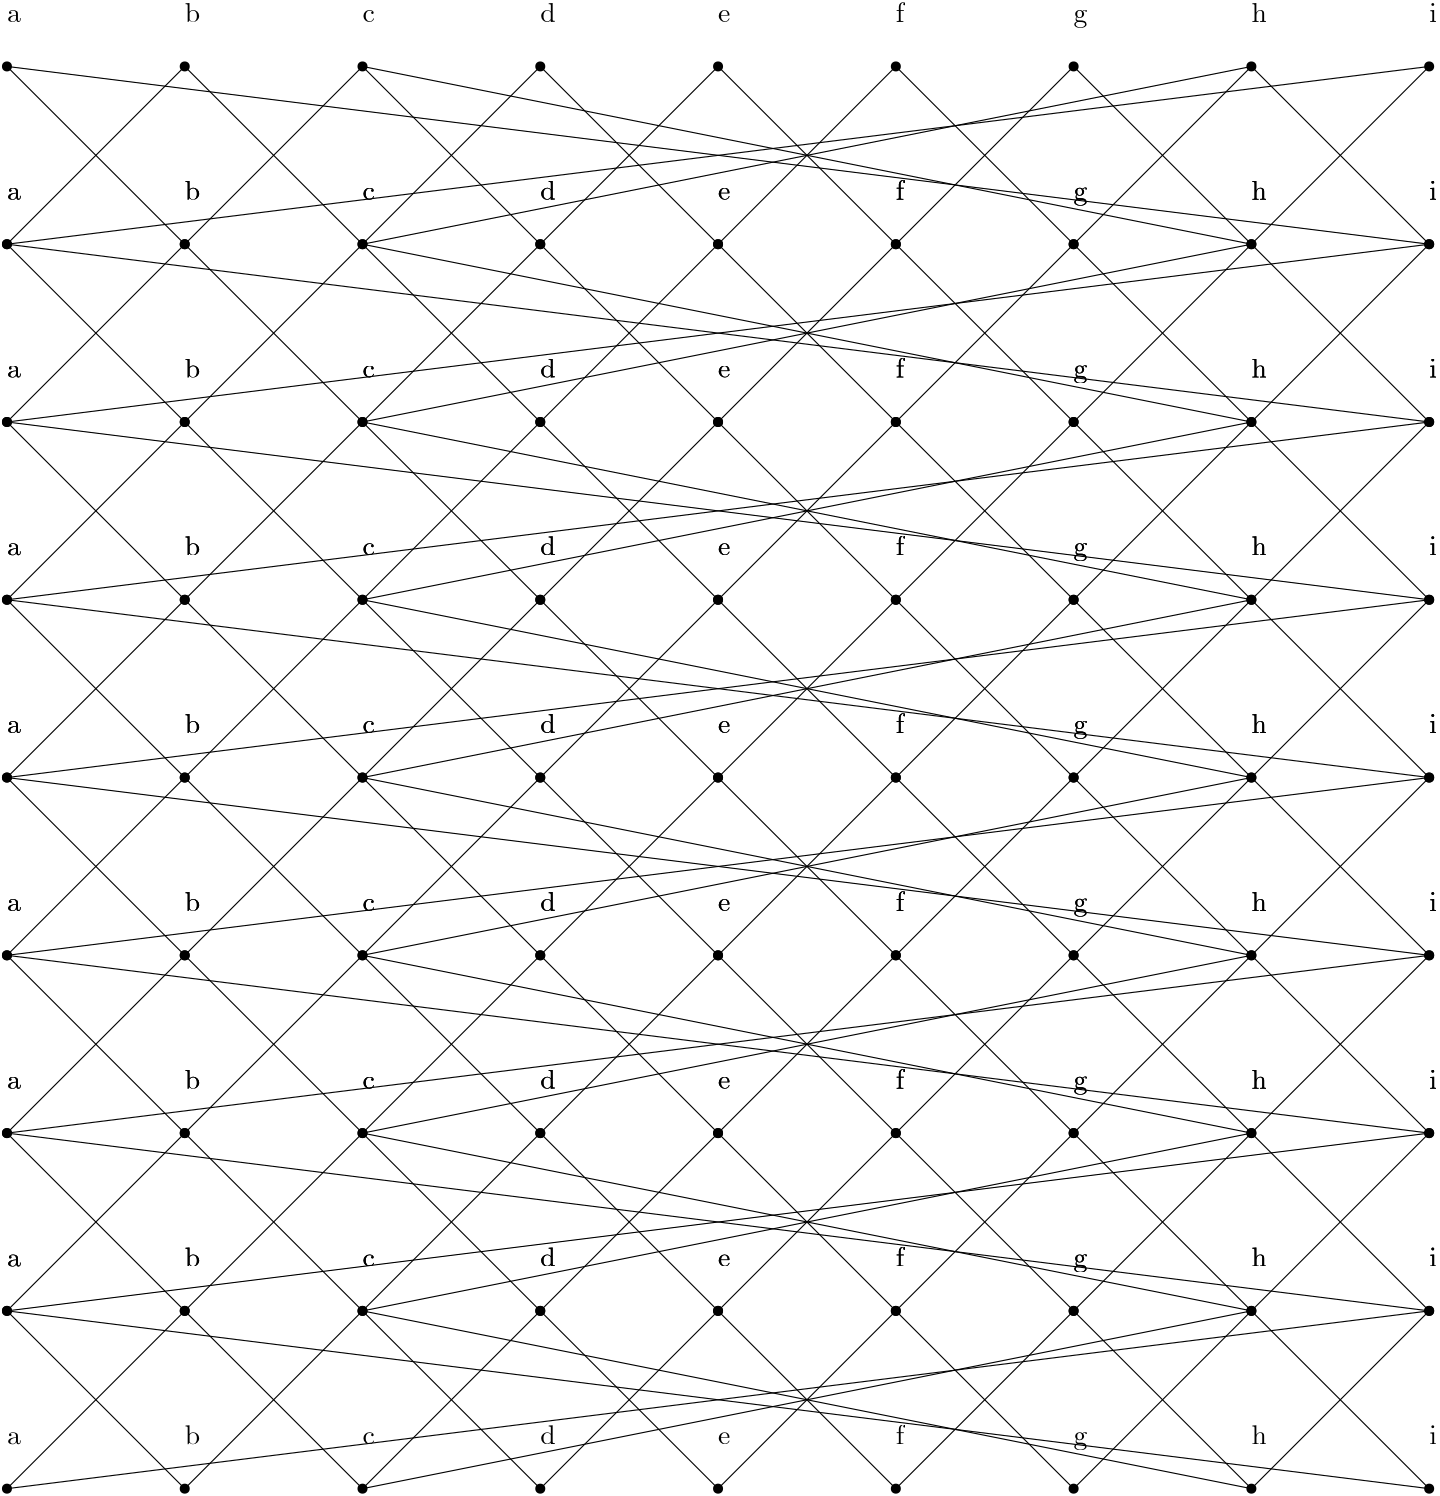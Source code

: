 <?xml version="1.0"?>
<!DOCTYPE ipe SYSTEM "ipe.dtd">
<ipe version="70206" creator="Ipe 7.2.7">
<info created="D:20190605140518" modified="D:20190610084956"/>
<ipestyle name="basic">
<symbol name="arrow/arc(spx)">
<path stroke="sym-stroke" fill="sym-stroke" pen="sym-pen">
0 0 m
-1 0.333 l
-1 -0.333 l
h
</path>
</symbol>
<symbol name="arrow/farc(spx)">
<path stroke="sym-stroke" fill="white" pen="sym-pen">
0 0 m
-1 0.333 l
-1 -0.333 l
h
</path>
</symbol>
<symbol name="arrow/ptarc(spx)">
<path stroke="sym-stroke" fill="sym-stroke" pen="sym-pen">
0 0 m
-1 0.333 l
-0.8 0 l
-1 -0.333 l
h
</path>
</symbol>
<symbol name="arrow/fptarc(spx)">
<path stroke="sym-stroke" fill="white" pen="sym-pen">
0 0 m
-1 0.333 l
-0.8 0 l
-1 -0.333 l
h
</path>
</symbol>
<symbol name="mark/circle(sx)" transformations="translations">
<path fill="sym-stroke">
0.6 0 0 0.6 0 0 e
0.4 0 0 0.4 0 0 e
</path>
</symbol>
<symbol name="mark/disk(sx)" transformations="translations">
<path fill="sym-stroke">
0.6 0 0 0.6 0 0 e
</path>
</symbol>
<symbol name="mark/fdisk(sfx)" transformations="translations">
<group>
<path fill="sym-fill">
0.5 0 0 0.5 0 0 e
</path>
<path fill="sym-stroke" fillrule="eofill">
0.6 0 0 0.6 0 0 e
0.4 0 0 0.4 0 0 e
</path>
</group>
</symbol>
<symbol name="mark/box(sx)" transformations="translations">
<path fill="sym-stroke" fillrule="eofill">
-0.6 -0.6 m
0.6 -0.6 l
0.6 0.6 l
-0.6 0.6 l
h
-0.4 -0.4 m
0.4 -0.4 l
0.4 0.4 l
-0.4 0.4 l
h
</path>
</symbol>
<symbol name="mark/square(sx)" transformations="translations">
<path fill="sym-stroke">
-0.6 -0.6 m
0.6 -0.6 l
0.6 0.6 l
-0.6 0.6 l
h
</path>
</symbol>
<symbol name="mark/fsquare(sfx)" transformations="translations">
<group>
<path fill="sym-fill">
-0.5 -0.5 m
0.5 -0.5 l
0.5 0.5 l
-0.5 0.5 l
h
</path>
<path fill="sym-stroke" fillrule="eofill">
-0.6 -0.6 m
0.6 -0.6 l
0.6 0.6 l
-0.6 0.6 l
h
-0.4 -0.4 m
0.4 -0.4 l
0.4 0.4 l
-0.4 0.4 l
h
</path>
</group>
</symbol>
<symbol name="mark/cross(sx)" transformations="translations">
<group>
<path fill="sym-stroke">
-0.43 -0.57 m
0.57 0.43 l
0.43 0.57 l
-0.57 -0.43 l
h
</path>
<path fill="sym-stroke">
-0.43 0.57 m
0.57 -0.43 l
0.43 -0.57 l
-0.57 0.43 l
h
</path>
</group>
</symbol>
<symbol name="arrow/fnormal(spx)">
<path stroke="sym-stroke" fill="white" pen="sym-pen">
0 0 m
-1 0.333 l
-1 -0.333 l
h
</path>
</symbol>
<symbol name="arrow/pointed(spx)">
<path stroke="sym-stroke" fill="sym-stroke" pen="sym-pen">
0 0 m
-1 0.333 l
-0.8 0 l
-1 -0.333 l
h
</path>
</symbol>
<symbol name="arrow/fpointed(spx)">
<path stroke="sym-stroke" fill="white" pen="sym-pen">
0 0 m
-1 0.333 l
-0.8 0 l
-1 -0.333 l
h
</path>
</symbol>
<symbol name="arrow/linear(spx)">
<path stroke="sym-stroke" pen="sym-pen">
-1 0.333 m
0 0 l
-1 -0.333 l
</path>
</symbol>
<symbol name="arrow/fdouble(spx)">
<path stroke="sym-stroke" fill="white" pen="sym-pen">
0 0 m
-1 0.333 l
-1 -0.333 l
h
-1 0 m
-2 0.333 l
-2 -0.333 l
h
</path>
</symbol>
<symbol name="arrow/double(spx)">
<path stroke="sym-stroke" fill="sym-stroke" pen="sym-pen">
0 0 m
-1 0.333 l
-1 -0.333 l
h
-1 0 m
-2 0.333 l
-2 -0.333 l
h
</path>
</symbol>
<pen name="heavier" value="0.8"/>
<pen name="fat" value="1.2"/>
<pen name="ultrafat" value="2"/>
<symbolsize name="large" value="5"/>
<symbolsize name="small" value="2"/>
<symbolsize name="tiny" value="1.1"/>
<arrowsize name="large" value="10"/>
<arrowsize name="small" value="5"/>
<arrowsize name="tiny" value="3"/>
<color name="red" value="1 0 0"/>
<color name="green" value="0 1 0"/>
<color name="blue" value="0 0 1"/>
<color name="yellow" value="1 1 0"/>
<color name="orange" value="1 0.647 0"/>
<color name="gold" value="1 0.843 0"/>
<color name="purple" value="0.627 0.125 0.941"/>
<color name="gray" value="0.745"/>
<color name="brown" value="0.647 0.165 0.165"/>
<color name="navy" value="0 0 0.502"/>
<color name="pink" value="1 0.753 0.796"/>
<color name="seagreen" value="0.18 0.545 0.341"/>
<color name="turquoise" value="0.251 0.878 0.816"/>
<color name="violet" value="0.933 0.51 0.933"/>
<color name="darkblue" value="0 0 0.545"/>
<color name="darkcyan" value="0 0.545 0.545"/>
<color name="darkgray" value="0.663"/>
<color name="darkgreen" value="0 0.392 0"/>
<color name="darkmagenta" value="0.545 0 0.545"/>
<color name="darkorange" value="1 0.549 0"/>
<color name="darkred" value="0.545 0 0"/>
<color name="lightblue" value="0.678 0.847 0.902"/>
<color name="lightcyan" value="0.878 1 1"/>
<color name="lightgray" value="0.827"/>
<color name="lightgreen" value="0.565 0.933 0.565"/>
<color name="lightyellow" value="1 1 0.878"/>
<dashstyle name="dashed" value="[4] 0"/>
<dashstyle name="dotted" value="[1 3] 0"/>
<dashstyle name="dash dotted" value="[4 2 1 2] 0"/>
<dashstyle name="dash dot dotted" value="[4 2 1 2 1 2] 0"/>
<textsize name="large" value="\large"/>
<textsize name="small" value="\small"/>
<textsize name="tiny" value="\tiny"/>
<textsize name="Large" value="\Large"/>
<textsize name="LARGE" value="\LARGE"/>
<textsize name="huge" value="\huge"/>
<textsize name="Huge" value="\Huge"/>
<textsize name="footnote" value="\footnotesize"/>
<textstyle name="center" begin="\begin{center}" end="\end{center}"/>
<textstyle name="itemize" begin="\begin{itemize}" end="\end{itemize}"/>
<textstyle name="item" begin="\begin{itemize}\item{}" end="\end{itemize}"/>
<gridsize name="4 pts" value="4"/>
<gridsize name="8 pts (~3 mm)" value="8"/>
<gridsize name="16 pts (~6 mm)" value="16"/>
<gridsize name="32 pts (~12 mm)" value="32"/>
<gridsize name="10 pts (~3.5 mm)" value="10"/>
<gridsize name="20 pts (~7 mm)" value="20"/>
<gridsize name="14 pts (~5 mm)" value="14"/>
<gridsize name="28 pts (~10 mm)" value="28"/>
<gridsize name="56 pts (~20 mm)" value="56"/>
<anglesize name="90 deg" value="90"/>
<anglesize name="60 deg" value="60"/>
<anglesize name="45 deg" value="45"/>
<anglesize name="30 deg" value="30"/>
<anglesize name="22.5 deg" value="22.5"/>
<opacity name="10%" value="0.1"/>
<opacity name="30%" value="0.3"/>
<opacity name="50%" value="0.5"/>
<opacity name="75%" value="0.75"/>
<tiling name="falling" angle="-60" step="4" width="1"/>
<tiling name="rising" angle="30" step="4" width="1"/>
</ipestyle>
<page>
<layer name="alpha"/>
<layer name="beta"/>
<layer name="gamma"/>
<view layers="alpha" active="gamma"/>
<use layer="alpha" matrix="1 0 0 1 -32 128" name="mark/disk(sx)" pos="128 640" size="normal" stroke="black"/>
<use matrix="1 0 0 1 -32 128" name="mark/disk(sx)" pos="192 640" size="normal" stroke="black"/>
<use matrix="1 0 0 1 -32 128" name="mark/disk(sx)" pos="256 640" size="normal" stroke="black"/>
<use matrix="1 0 0 1 -32 128" name="mark/disk(sx)" pos="64 640" size="normal" stroke="black"/>
<use matrix="1 0 0 1 -32 128" name="mark/disk(sx)" pos="320 640" size="normal" stroke="black"/>
<use matrix="1 0 0 1 -32 128" name="mark/disk(sx)" pos="384 640" size="normal" stroke="black"/>
<use matrix="1 0 0 1 -32 128" name="mark/disk(sx)" pos="448 640" size="normal" stroke="black"/>
<use matrix="1 0 0 1 -32 128" name="mark/disk(sx)" pos="512 640" size="normal" stroke="black"/>
<use matrix="1 0 0 1 -32 128" name="mark/disk(sx)" pos="576 640" size="normal" stroke="black"/>
<text matrix="1 0 0 1 -32 128" transformations="translations" pos="64 656" stroke="black" type="label" width="4.981" height="4.289" depth="0" valign="baseline">a</text>
<text matrix="1 0 0 1 -32 128" transformations="translations" pos="128 656" stroke="black" type="label" width="5.535" height="6.918" depth="0" valign="baseline">b</text>
<text matrix="1 0 0 1 -32 128" transformations="translations" pos="192 656" stroke="black" type="label" width="4.428" height="4.289" depth="0" valign="baseline">c</text>
<text matrix="1 0 0 1 -32 128" transformations="translations" pos="256 656" stroke="black" type="label" width="5.535" height="6.918" depth="0" valign="baseline">d</text>
<text matrix="1 0 0 1 -32 128" transformations="translations" pos="320 656" stroke="black" type="label" width="4.428" height="4.289" depth="0" valign="baseline">e</text>
<text matrix="1 0 0 1 -32 128" transformations="translations" pos="384 656" stroke="black" type="label" width="3.044" height="6.918" depth="0" valign="baseline">f</text>
<text matrix="1 0 0 1 -32 128" transformations="translations" pos="448 656" stroke="black" type="label" width="4.981" height="4.297" depth="1.93" valign="baseline">g</text>
<text matrix="1 0 0 1 -32 128" transformations="translations" pos="512 656" stroke="black" type="label" width="5.535" height="6.918" depth="0" valign="baseline">h</text>
<text matrix="1 0 0 1 -32 128" transformations="translations" pos="576 656" stroke="black" type="label" width="2.767" height="6.654" depth="0" valign="baseline">i</text>
<use matrix="1 0 0 1 -32 64" name="mark/disk(sx)" pos="128 640" size="normal" stroke="black"/>
<use matrix="1 0 0 1 -32 64" name="mark/disk(sx)" pos="192 640" size="normal" stroke="black"/>
<use matrix="1 0 0 1 -32 64" name="mark/disk(sx)" pos="256 640" size="normal" stroke="black"/>
<use matrix="1 0 0 1 -32 64" name="mark/disk(sx)" pos="64 640" size="normal" stroke="black"/>
<use matrix="1 0 0 1 -32 64" name="mark/disk(sx)" pos="320 640" size="normal" stroke="black"/>
<use matrix="1 0 0 1 -32 64" name="mark/disk(sx)" pos="384 640" size="normal" stroke="black"/>
<use matrix="1 0 0 1 -32 64" name="mark/disk(sx)" pos="448 640" size="normal" stroke="black"/>
<use matrix="1 0 0 1 -32 64" name="mark/disk(sx)" pos="512 640" size="normal" stroke="black"/>
<use matrix="1 0 0 1 -32 64" name="mark/disk(sx)" pos="576 640" size="normal" stroke="black"/>
<text matrix="1 0 0 1 -32 64" transformations="translations" pos="64 656" stroke="black" type="label" width="4.981" height="4.289" depth="0" valign="baseline">a</text>
<text matrix="1 0 0 1 -32 64" transformations="translations" pos="128 656" stroke="black" type="label" width="5.535" height="6.918" depth="0" valign="baseline">b</text>
<text matrix="1 0 0 1 -32 64" transformations="translations" pos="192 656" stroke="black" type="label" width="4.428" height="4.289" depth="0" valign="baseline">c</text>
<text matrix="1 0 0 1 -32 64" transformations="translations" pos="256 656" stroke="black" type="label" width="5.535" height="6.918" depth="0" valign="baseline">d</text>
<text matrix="1 0 0 1 -32 64" transformations="translations" pos="320 656" stroke="black" type="label" width="4.428" height="4.289" depth="0" valign="baseline">e</text>
<text matrix="1 0 0 1 -32 64" transformations="translations" pos="384 656" stroke="black" type="label" width="3.044" height="6.918" depth="0" valign="baseline">f</text>
<text matrix="1 0 0 1 -32 64" transformations="translations" pos="448 656" stroke="black" type="label" width="4.981" height="4.297" depth="1.93" valign="baseline">g</text>
<text matrix="1 0 0 1 -32 64" transformations="translations" pos="512 656" stroke="black" type="label" width="5.535" height="6.918" depth="0" valign="baseline">h</text>
<text matrix="1 0 0 1 -32 64" transformations="translations" pos="576 656" stroke="black" type="label" width="2.767" height="6.654" depth="0" valign="baseline">i</text>
<path matrix="1 0 0 1 -32 128" stroke="black">
64 640 m
128 576 l
</path>
<path matrix="1 0 0 1 -32 128" stroke="black">
64 640 m
576 576 l
</path>
<path matrix="1 0 0 1 -32 128" stroke="black">
128 640 m
64 576 l
</path>
<path matrix="1 0 0 1 -32 128" stroke="black">
128 640 m
192 576 l
</path>
<path matrix="1 0 0 1 -32 128" stroke="black">
192 640 m
128 576 l
</path>
<path matrix="1 0 0 1 -32 128" stroke="black">
192 640 m
256 576 l
</path>
<path matrix="1 0 0 1 -32 128" stroke="black">
192 640 m
512 576 l
</path>
<path matrix="1 0 0 1 -32 128" stroke="black">
256 640 m
192 576 l
</path>
<path matrix="1 0 0 1 -32 128" stroke="black">
256 640 m
320 576 l
</path>
<path matrix="1 0 0 1 -32 128" stroke="black">
320 640 m
256 576 l
</path>
<path matrix="1 0 0 1 -32 128" stroke="black">
320 640 m
384 576 l
</path>
<path matrix="1 0 0 1 -32 128" stroke="black">
384 640 m
320 576 l
</path>
<path matrix="1 0 0 1 -32 128" stroke="black">
384 640 m
448 576 l
</path>
<path matrix="1 0 0 1 -32 128" stroke="black">
448 640 m
384 576 l
</path>
<path matrix="1 0 0 1 -32 128" stroke="black">
448 640 m
512 576 l
</path>
<path matrix="1 0 0 1 -32 128" stroke="black">
512 640 m
192 576 l
</path>
<path matrix="1 0 0 1 -32 128" stroke="black">
512 640 m
576 576 l
</path>
<path matrix="1 0 0 1 -32 128" stroke="black">
512 640 m
448 576 l
</path>
<path matrix="1 0 0 1 -32 128" stroke="black">
576 640 m
64 576 l
</path>
<path matrix="1 0 0 1 -32 128" stroke="black">
576 640 m
512 576 l
</path>
<use matrix="1 0 0 1 -32 64" name="mark/disk(sx)" pos="128 640" size="normal" stroke="black"/>
<use matrix="1 0 0 1 -32 64" name="mark/disk(sx)" pos="192 640" size="normal" stroke="black"/>
<use matrix="1 0 0 1 -32 64" name="mark/disk(sx)" pos="256 640" size="normal" stroke="black"/>
<use matrix="1 0 0 1 -32 64" name="mark/disk(sx)" pos="64 640" size="normal" stroke="black"/>
<use matrix="1 0 0 1 -32 64" name="mark/disk(sx)" pos="320 640" size="normal" stroke="black"/>
<use matrix="1 0 0 1 -32 64" name="mark/disk(sx)" pos="384 640" size="normal" stroke="black"/>
<use matrix="1 0 0 1 -32 64" name="mark/disk(sx)" pos="448 640" size="normal" stroke="black"/>
<use matrix="1 0 0 1 -32 64" name="mark/disk(sx)" pos="512 640" size="normal" stroke="black"/>
<use matrix="1 0 0 1 -32 64" name="mark/disk(sx)" pos="576 640" size="normal" stroke="black"/>
<text matrix="1 0 0 1 -32 64" transformations="translations" pos="64 656" stroke="black" type="label" width="4.981" height="4.289" depth="0" valign="baseline">a</text>
<text matrix="1 0 0 1 -32 64" transformations="translations" pos="128 656" stroke="black" type="label" width="5.535" height="6.918" depth="0" valign="baseline">b</text>
<text matrix="1 0 0 1 -32 64" transformations="translations" pos="192 656" stroke="black" type="label" width="4.428" height="4.289" depth="0" valign="baseline">c</text>
<text matrix="1 0 0 1 -32 64" transformations="translations" pos="256 656" stroke="black" type="label" width="5.535" height="6.918" depth="0" valign="baseline">d</text>
<text matrix="1 0 0 1 -32 64" transformations="translations" pos="320 656" stroke="black" type="label" width="4.428" height="4.289" depth="0" valign="baseline">e</text>
<text matrix="1 0 0 1 -32 64" transformations="translations" pos="384 656" stroke="black" type="label" width="3.044" height="6.918" depth="0" valign="baseline">f</text>
<text matrix="1 0 0 1 -32 64" transformations="translations" pos="448 656" stroke="black" type="label" width="4.981" height="4.297" depth="1.93" valign="baseline">g</text>
<text matrix="1 0 0 1 -32 64" transformations="translations" pos="512 656" stroke="black" type="label" width="5.535" height="6.918" depth="0" valign="baseline">h</text>
<text matrix="1 0 0 1 -32 64" transformations="translations" pos="576 656" stroke="black" type="label" width="2.767" height="6.654" depth="0" valign="baseline">i</text>
<use matrix="1 0 0 1 -32 0" name="mark/disk(sx)" pos="128 640" size="normal" stroke="black"/>
<use matrix="1 0 0 1 -32 0" name="mark/disk(sx)" pos="192 640" size="normal" stroke="black"/>
<use matrix="1 0 0 1 -32 0" name="mark/disk(sx)" pos="256 640" size="normal" stroke="black"/>
<use matrix="1 0 0 1 -32 0" name="mark/disk(sx)" pos="64 640" size="normal" stroke="black"/>
<use matrix="1 0 0 1 -32 0" name="mark/disk(sx)" pos="320 640" size="normal" stroke="black"/>
<use matrix="1 0 0 1 -32 0" name="mark/disk(sx)" pos="384 640" size="normal" stroke="black"/>
<use matrix="1 0 0 1 -32 0" name="mark/disk(sx)" pos="448 640" size="normal" stroke="black"/>
<use matrix="1 0 0 1 -32 0" name="mark/disk(sx)" pos="512 640" size="normal" stroke="black"/>
<use matrix="1 0 0 1 -32 0" name="mark/disk(sx)" pos="576 640" size="normal" stroke="black"/>
<text matrix="1 0 0 1 -32 0" transformations="translations" pos="64 656" stroke="black" type="label" width="4.981" height="4.289" depth="0" valign="baseline">a</text>
<text matrix="1 0 0 1 -32 0" transformations="translations" pos="128 656" stroke="black" type="label" width="5.535" height="6.918" depth="0" valign="baseline">b</text>
<text matrix="1 0 0 1 -32 0" transformations="translations" pos="192 656" stroke="black" type="label" width="4.428" height="4.289" depth="0" valign="baseline">c</text>
<text matrix="1 0 0 1 -32 0" transformations="translations" pos="256 656" stroke="black" type="label" width="5.535" height="6.918" depth="0" valign="baseline">d</text>
<text matrix="1 0 0 1 -32 0" transformations="translations" pos="320 656" stroke="black" type="label" width="4.428" height="4.289" depth="0" valign="baseline">e</text>
<text matrix="1 0 0 1 -32 0" transformations="translations" pos="384 656" stroke="black" type="label" width="3.044" height="6.918" depth="0" valign="baseline">f</text>
<text matrix="1 0 0 1 -32 0" transformations="translations" pos="448 656" stroke="black" type="label" width="4.981" height="4.297" depth="1.93" valign="baseline">g</text>
<text matrix="1 0 0 1 -32 0" transformations="translations" pos="512 656" stroke="black" type="label" width="5.535" height="6.918" depth="0" valign="baseline">h</text>
<text matrix="1 0 0 1 -32 0" transformations="translations" pos="576 656" stroke="black" type="label" width="2.767" height="6.654" depth="0" valign="baseline">i</text>
<path matrix="1 0 0 1 -32 64" stroke="black">
64 640 m
128 576 l
</path>
<path matrix="1 0 0 1 -32 64" stroke="black">
64 640 m
576 576 l
</path>
<path matrix="1 0 0 1 -32 64" stroke="black">
128 640 m
64 576 l
</path>
<path matrix="1 0 0 1 -32 64" stroke="black">
128 640 m
192 576 l
</path>
<path matrix="1 0 0 1 -32 64" stroke="black">
192 640 m
128 576 l
</path>
<path matrix="1 0 0 1 -32 64" stroke="black">
192 640 m
256 576 l
</path>
<path matrix="1 0 0 1 -32 64" stroke="black">
192 640 m
512 576 l
</path>
<path matrix="1 0 0 1 -32 64" stroke="black">
256 640 m
192 576 l
</path>
<path matrix="1 0 0 1 -32 64" stroke="black">
256 640 m
320 576 l
</path>
<path matrix="1 0 0 1 -32 64" stroke="black">
320 640 m
256 576 l
</path>
<path matrix="1 0 0 1 -32 64" stroke="black">
320 640 m
384 576 l
</path>
<path matrix="1 0 0 1 -32 64" stroke="black">
384 640 m
320 576 l
</path>
<path matrix="1 0 0 1 -32 64" stroke="black">
384 640 m
448 576 l
</path>
<path matrix="1 0 0 1 -32 64" stroke="black">
448 640 m
384 576 l
</path>
<path matrix="1 0 0 1 -32 64" stroke="black">
448 640 m
512 576 l
</path>
<path matrix="1 0 0 1 -32 64" stroke="black">
512 640 m
192 576 l
</path>
<path matrix="1 0 0 1 -32 64" stroke="black">
512 640 m
576 576 l
</path>
<path matrix="1 0 0 1 -32 64" stroke="black">
512 640 m
448 576 l
</path>
<path matrix="1 0 0 1 -32 64" stroke="black">
576 640 m
64 576 l
</path>
<path matrix="1 0 0 1 -32 64" stroke="black">
576 640 m
512 576 l
</path>
<use matrix="1 0 0 1 -32 0" name="mark/disk(sx)" pos="128 640" size="normal" stroke="black"/>
<use matrix="1 0 0 1 -32 0" name="mark/disk(sx)" pos="192 640" size="normal" stroke="black"/>
<use matrix="1 0 0 1 -32 0" name="mark/disk(sx)" pos="256 640" size="normal" stroke="black"/>
<use matrix="1 0 0 1 -32 0" name="mark/disk(sx)" pos="64 640" size="normal" stroke="black"/>
<use matrix="1 0 0 1 -32 0" name="mark/disk(sx)" pos="320 640" size="normal" stroke="black"/>
<use matrix="1 0 0 1 -32 0" name="mark/disk(sx)" pos="384 640" size="normal" stroke="black"/>
<use matrix="1 0 0 1 -32 0" name="mark/disk(sx)" pos="448 640" size="normal" stroke="black"/>
<use matrix="1 0 0 1 -32 0" name="mark/disk(sx)" pos="512 640" size="normal" stroke="black"/>
<use matrix="1 0 0 1 -32 0" name="mark/disk(sx)" pos="576 640" size="normal" stroke="black"/>
<text matrix="1 0 0 1 -32 0" transformations="translations" pos="64 656" stroke="black" type="label" width="4.981" height="4.289" depth="0" valign="baseline">a</text>
<text matrix="1 0 0 1 -32 0" transformations="translations" pos="128 656" stroke="black" type="label" width="5.535" height="6.918" depth="0" valign="baseline">b</text>
<text matrix="1 0 0 1 -32 0" transformations="translations" pos="192 656" stroke="black" type="label" width="4.428" height="4.289" depth="0" valign="baseline">c</text>
<text matrix="1 0 0 1 -32 0" transformations="translations" pos="256 656" stroke="black" type="label" width="5.535" height="6.918" depth="0" valign="baseline">d</text>
<text matrix="1 0 0 1 -32 0" transformations="translations" pos="320 656" stroke="black" type="label" width="4.428" height="4.289" depth="0" valign="baseline">e</text>
<text matrix="1 0 0 1 -32 0" transformations="translations" pos="384 656" stroke="black" type="label" width="3.044" height="6.918" depth="0" valign="baseline">f</text>
<text matrix="1 0 0 1 -32 0" transformations="translations" pos="448 656" stroke="black" type="label" width="4.981" height="4.297" depth="1.93" valign="baseline">g</text>
<text matrix="1 0 0 1 -32 0" transformations="translations" pos="512 656" stroke="black" type="label" width="5.535" height="6.918" depth="0" valign="baseline">h</text>
<text matrix="1 0 0 1 -32 0" transformations="translations" pos="576 656" stroke="black" type="label" width="2.767" height="6.654" depth="0" valign="baseline">i</text>
<use matrix="1 0 0 1 -32 -64" name="mark/disk(sx)" pos="128 640" size="normal" stroke="black"/>
<use matrix="1 0 0 1 -32 -64" name="mark/disk(sx)" pos="192 640" size="normal" stroke="black"/>
<use matrix="1 0 0 1 -32 -64" name="mark/disk(sx)" pos="256 640" size="normal" stroke="black"/>
<use matrix="1 0 0 1 -32 -64" name="mark/disk(sx)" pos="64 640" size="normal" stroke="black"/>
<use matrix="1 0 0 1 -32 -64" name="mark/disk(sx)" pos="320 640" size="normal" stroke="black"/>
<use matrix="1 0 0 1 -32 -64" name="mark/disk(sx)" pos="384 640" size="normal" stroke="black"/>
<use matrix="1 0 0 1 -32 -64" name="mark/disk(sx)" pos="448 640" size="normal" stroke="black"/>
<use matrix="1 0 0 1 -32 -64" name="mark/disk(sx)" pos="512 640" size="normal" stroke="black"/>
<use matrix="1 0 0 1 -32 -64" name="mark/disk(sx)" pos="576 640" size="normal" stroke="black"/>
<text matrix="1 0 0 1 -32 -64" transformations="translations" pos="64 656" stroke="black" type="label" width="4.981" height="4.289" depth="0" valign="baseline">a</text>
<text matrix="1 0 0 1 -32 -64" transformations="translations" pos="128 656" stroke="black" type="label" width="5.535" height="6.918" depth="0" valign="baseline">b</text>
<text matrix="1 0 0 1 -32 -64" transformations="translations" pos="192 656" stroke="black" type="label" width="4.428" height="4.289" depth="0" valign="baseline">c</text>
<text matrix="1 0 0 1 -32 -64" transformations="translations" pos="256 656" stroke="black" type="label" width="5.535" height="6.918" depth="0" valign="baseline">d</text>
<text matrix="1 0 0 1 -32 -64" transformations="translations" pos="320 656" stroke="black" type="label" width="4.428" height="4.289" depth="0" valign="baseline">e</text>
<text matrix="1 0 0 1 -32 -64" transformations="translations" pos="384 656" stroke="black" type="label" width="3.044" height="6.918" depth="0" valign="baseline">f</text>
<text matrix="1 0 0 1 -32 -64" transformations="translations" pos="448 656" stroke="black" type="label" width="4.981" height="4.297" depth="1.93" valign="baseline">g</text>
<text matrix="1 0 0 1 -32 -64" transformations="translations" pos="512 656" stroke="black" type="label" width="5.535" height="6.918" depth="0" valign="baseline">h</text>
<text matrix="1 0 0 1 -32 -64" transformations="translations" pos="576 656" stroke="black" type="label" width="2.767" height="6.654" depth="0" valign="baseline">i</text>
<path matrix="1 0 0 1 -32 0" stroke="black">
64 640 m
128 576 l
</path>
<path matrix="1 0 0 1 -32 0" stroke="black">
64 640 m
576 576 l
</path>
<path matrix="1 0 0 1 -32 0" stroke="black">
128 640 m
64 576 l
</path>
<path matrix="1 0 0 1 -32 0" stroke="black">
128 640 m
192 576 l
</path>
<path matrix="1 0 0 1 -32 0" stroke="black">
192 640 m
128 576 l
</path>
<path matrix="1 0 0 1 -32 0" stroke="black">
192 640 m
256 576 l
</path>
<path matrix="1 0 0 1 -32 0" stroke="black">
192 640 m
512 576 l
</path>
<path matrix="1 0 0 1 -32 0" stroke="black">
256 640 m
192 576 l
</path>
<path matrix="1 0 0 1 -32 0" stroke="black">
256 640 m
320 576 l
</path>
<path matrix="1 0 0 1 -32 0" stroke="black">
320 640 m
256 576 l
</path>
<path matrix="1 0 0 1 -32 0" stroke="black">
320 640 m
384 576 l
</path>
<path matrix="1 0 0 1 -32 0" stroke="black">
384 640 m
320 576 l
</path>
<path matrix="1 0 0 1 -32 0" stroke="black">
384 640 m
448 576 l
</path>
<path matrix="1 0 0 1 -32 0" stroke="black">
448 640 m
384 576 l
</path>
<path matrix="1 0 0 1 -32 0" stroke="black">
448 640 m
512 576 l
</path>
<path matrix="1 0 0 1 -32 0" stroke="black">
512 640 m
192 576 l
</path>
<path matrix="1 0 0 1 -32 0" stroke="black">
512 640 m
576 576 l
</path>
<path matrix="1 0 0 1 -32 0" stroke="black">
512 640 m
448 576 l
</path>
<path matrix="1 0 0 1 -32 0" stroke="black">
576 640 m
64 576 l
</path>
<path matrix="1 0 0 1 -32 0" stroke="black">
576 640 m
512 576 l
</path>
<use matrix="1 0 0 1 -32 -64" name="mark/disk(sx)" pos="128 640" size="normal" stroke="black"/>
<use matrix="1 0 0 1 -32 -64" name="mark/disk(sx)" pos="192 640" size="normal" stroke="black"/>
<use matrix="1 0 0 1 -32 -64" name="mark/disk(sx)" pos="256 640" size="normal" stroke="black"/>
<use matrix="1 0 0 1 -32 -64" name="mark/disk(sx)" pos="64 640" size="normal" stroke="black"/>
<use matrix="1 0 0 1 -32 -64" name="mark/disk(sx)" pos="320 640" size="normal" stroke="black"/>
<use matrix="1 0 0 1 -32 -64" name="mark/disk(sx)" pos="384 640" size="normal" stroke="black"/>
<use matrix="1 0 0 1 -32 -64" name="mark/disk(sx)" pos="448 640" size="normal" stroke="black"/>
<use matrix="1 0 0 1 -32 -64" name="mark/disk(sx)" pos="512 640" size="normal" stroke="black"/>
<use matrix="1 0 0 1 -32 -64" name="mark/disk(sx)" pos="576 640" size="normal" stroke="black"/>
<text matrix="1 0 0 1 -32 -64" transformations="translations" pos="64 656" stroke="black" type="label" width="4.981" height="4.289" depth="0" valign="baseline">a</text>
<text matrix="1 0 0 1 -32 -64" transformations="translations" pos="128 656" stroke="black" type="label" width="5.535" height="6.918" depth="0" valign="baseline">b</text>
<text matrix="1 0 0 1 -32 -64" transformations="translations" pos="192 656" stroke="black" type="label" width="4.428" height="4.289" depth="0" valign="baseline">c</text>
<text matrix="1 0 0 1 -32 -64" transformations="translations" pos="256 656" stroke="black" type="label" width="5.535" height="6.918" depth="0" valign="baseline">d</text>
<text matrix="1 0 0 1 -32 -64" transformations="translations" pos="320 656" stroke="black" type="label" width="4.428" height="4.289" depth="0" valign="baseline">e</text>
<text matrix="1 0 0 1 -32 -64" transformations="translations" pos="384 656" stroke="black" type="label" width="3.044" height="6.918" depth="0" valign="baseline">f</text>
<text matrix="1 0 0 1 -32 -64" transformations="translations" pos="448 656" stroke="black" type="label" width="4.981" height="4.297" depth="1.93" valign="baseline">g</text>
<text matrix="1 0 0 1 -32 -64" transformations="translations" pos="512 656" stroke="black" type="label" width="5.535" height="6.918" depth="0" valign="baseline">h</text>
<text matrix="1 0 0 1 -32 -64" transformations="translations" pos="576 656" stroke="black" type="label" width="2.767" height="6.654" depth="0" valign="baseline">i</text>
<use matrix="1 0 0 1 -32 -128" name="mark/disk(sx)" pos="128 640" size="normal" stroke="black"/>
<use matrix="1 0 0 1 -32 -128" name="mark/disk(sx)" pos="192 640" size="normal" stroke="black"/>
<use matrix="1 0 0 1 -32 -128" name="mark/disk(sx)" pos="256 640" size="normal" stroke="black"/>
<use matrix="1 0 0 1 -32 -128" name="mark/disk(sx)" pos="64 640" size="normal" stroke="black"/>
<use matrix="1 0 0 1 -32 -128" name="mark/disk(sx)" pos="320 640" size="normal" stroke="black"/>
<use matrix="1 0 0 1 -32 -128" name="mark/disk(sx)" pos="384 640" size="normal" stroke="black"/>
<use matrix="1 0 0 1 -32 -128" name="mark/disk(sx)" pos="448 640" size="normal" stroke="black"/>
<use matrix="1 0 0 1 -32 -128" name="mark/disk(sx)" pos="512 640" size="normal" stroke="black"/>
<use matrix="1 0 0 1 -32 -128" name="mark/disk(sx)" pos="576 640" size="normal" stroke="black"/>
<text matrix="1 0 0 1 -32 -128" transformations="translations" pos="64 656" stroke="black" type="label" width="4.981" height="4.289" depth="0" valign="baseline">a</text>
<text matrix="1 0 0 1 -32 -128" transformations="translations" pos="128 656" stroke="black" type="label" width="5.535" height="6.918" depth="0" valign="baseline">b</text>
<text matrix="1 0 0 1 -32 -128" transformations="translations" pos="192 656" stroke="black" type="label" width="4.428" height="4.289" depth="0" valign="baseline">c</text>
<text matrix="1 0 0 1 -32 -128" transformations="translations" pos="256 656" stroke="black" type="label" width="5.535" height="6.918" depth="0" valign="baseline">d</text>
<text matrix="1 0 0 1 -32 -128" transformations="translations" pos="320 656" stroke="black" type="label" width="4.428" height="4.289" depth="0" valign="baseline">e</text>
<text matrix="1 0 0 1 -32 -128" transformations="translations" pos="384 656" stroke="black" type="label" width="3.044" height="6.918" depth="0" valign="baseline">f</text>
<text matrix="1 0 0 1 -32 -128" transformations="translations" pos="448 656" stroke="black" type="label" width="4.981" height="4.297" depth="1.93" valign="baseline">g</text>
<text matrix="1 0 0 1 -32 -128" transformations="translations" pos="512 656" stroke="black" type="label" width="5.535" height="6.918" depth="0" valign="baseline">h</text>
<text matrix="1 0 0 1 -32 -128" transformations="translations" pos="576 656" stroke="black" type="label" width="2.767" height="6.654" depth="0" valign="baseline">i</text>
<path matrix="1 0 0 1 -32 -64" stroke="black">
64 640 m
128 576 l
</path>
<path matrix="1 0 0 1 -32 -64" stroke="black">
64 640 m
576 576 l
</path>
<path matrix="1 0 0 1 -32 -64" stroke="black">
128 640 m
64 576 l
</path>
<path matrix="1 0 0 1 -32 -64" stroke="black">
128 640 m
192 576 l
</path>
<path matrix="1 0 0 1 -32 -64" stroke="black">
192 640 m
128 576 l
</path>
<path matrix="1 0 0 1 -32 -64" stroke="black">
192 640 m
256 576 l
</path>
<path matrix="1 0 0 1 -32 -64" stroke="black">
192 640 m
512 576 l
</path>
<path matrix="1 0 0 1 -32 -64" stroke="black">
256 640 m
192 576 l
</path>
<path matrix="1 0 0 1 -32 -64" stroke="black">
256 640 m
320 576 l
</path>
<path matrix="1 0 0 1 -32 -64" stroke="black">
320 640 m
256 576 l
</path>
<path matrix="1 0 0 1 -32 -64" stroke="black">
320 640 m
384 576 l
</path>
<path matrix="1 0 0 1 -32 -64" stroke="black">
384 640 m
320 576 l
</path>
<path matrix="1 0 0 1 -32 -64" stroke="black">
384 640 m
448 576 l
</path>
<path matrix="1 0 0 1 -32 -64" stroke="black">
448 640 m
384 576 l
</path>
<path matrix="1 0 0 1 -32 -64" stroke="black">
448 640 m
512 576 l
</path>
<path matrix="1 0 0 1 -32 -64" stroke="black">
512 640 m
192 576 l
</path>
<path matrix="1 0 0 1 -32 -64" stroke="black">
512 640 m
576 576 l
</path>
<path matrix="1 0 0 1 -32 -64" stroke="black">
512 640 m
448 576 l
</path>
<path matrix="1 0 0 1 -32 -64" stroke="black">
576 640 m
64 576 l
</path>
<path matrix="1 0 0 1 -32 -64" stroke="black">
576 640 m
512 576 l
</path>
<use matrix="1 0 0 1 -32 -128" name="mark/disk(sx)" pos="128 640" size="normal" stroke="black"/>
<use matrix="1 0 0 1 -32 -128" name="mark/disk(sx)" pos="192 640" size="normal" stroke="black"/>
<use matrix="1 0 0 1 -32 -128" name="mark/disk(sx)" pos="256 640" size="normal" stroke="black"/>
<use matrix="1 0 0 1 -32 -128" name="mark/disk(sx)" pos="64 640" size="normal" stroke="black"/>
<use matrix="1 0 0 1 -32 -128" name="mark/disk(sx)" pos="320 640" size="normal" stroke="black"/>
<use matrix="1 0 0 1 -32 -128" name="mark/disk(sx)" pos="384 640" size="normal" stroke="black"/>
<use matrix="1 0 0 1 -32 -128" name="mark/disk(sx)" pos="448 640" size="normal" stroke="black"/>
<use matrix="1 0 0 1 -32 -128" name="mark/disk(sx)" pos="512 640" size="normal" stroke="black"/>
<use matrix="1 0 0 1 -32 -128" name="mark/disk(sx)" pos="576 640" size="normal" stroke="black"/>
<text matrix="1 0 0 1 -32 -128" transformations="translations" pos="64 656" stroke="black" type="label" width="4.981" height="4.289" depth="0" valign="baseline">a</text>
<text matrix="1 0 0 1 -32 -128" transformations="translations" pos="128 656" stroke="black" type="label" width="5.535" height="6.918" depth="0" valign="baseline">b</text>
<text matrix="1 0 0 1 -32 -128" transformations="translations" pos="192 656" stroke="black" type="label" width="4.428" height="4.289" depth="0" valign="baseline">c</text>
<text matrix="1 0 0 1 -32 -128" transformations="translations" pos="256 656" stroke="black" type="label" width="5.535" height="6.918" depth="0" valign="baseline">d</text>
<text matrix="1 0 0 1 -32 -128" transformations="translations" pos="320 656" stroke="black" type="label" width="4.428" height="4.289" depth="0" valign="baseline">e</text>
<text matrix="1 0 0 1 -32 -128" transformations="translations" pos="384 656" stroke="black" type="label" width="3.044" height="6.918" depth="0" valign="baseline">f</text>
<text matrix="1 0 0 1 -32 -128" transformations="translations" pos="448 656" stroke="black" type="label" width="4.981" height="4.297" depth="1.93" valign="baseline">g</text>
<text matrix="1 0 0 1 -32 -128" transformations="translations" pos="512 656" stroke="black" type="label" width="5.535" height="6.918" depth="0" valign="baseline">h</text>
<text matrix="1 0 0 1 -32 -128" transformations="translations" pos="576 656" stroke="black" type="label" width="2.767" height="6.654" depth="0" valign="baseline">i</text>
<use matrix="1 0 0 1 -32 -192" name="mark/disk(sx)" pos="128 640" size="normal" stroke="black"/>
<use matrix="1 0 0 1 -32 -192" name="mark/disk(sx)" pos="192 640" size="normal" stroke="black"/>
<use matrix="1 0 0 1 -32 -192" name="mark/disk(sx)" pos="256 640" size="normal" stroke="black"/>
<use matrix="1 0 0 1 -32 -192" name="mark/disk(sx)" pos="64 640" size="normal" stroke="black"/>
<use matrix="1 0 0 1 -32 -192" name="mark/disk(sx)" pos="320 640" size="normal" stroke="black"/>
<use matrix="1 0 0 1 -32 -192" name="mark/disk(sx)" pos="384 640" size="normal" stroke="black"/>
<use matrix="1 0 0 1 -32 -192" name="mark/disk(sx)" pos="448 640" size="normal" stroke="black"/>
<use matrix="1 0 0 1 -32 -192" name="mark/disk(sx)" pos="512 640" size="normal" stroke="black"/>
<use matrix="1 0 0 1 -32 -192" name="mark/disk(sx)" pos="576 640" size="normal" stroke="black"/>
<text matrix="1 0 0 1 -32 -192" transformations="translations" pos="64 656" stroke="black" type="label" width="4.981" height="4.289" depth="0" valign="baseline">a</text>
<text matrix="1 0 0 1 -32 -192" transformations="translations" pos="128 656" stroke="black" type="label" width="5.535" height="6.918" depth="0" valign="baseline">b</text>
<text matrix="1 0 0 1 -32 -192" transformations="translations" pos="192 656" stroke="black" type="label" width="4.428" height="4.289" depth="0" valign="baseline">c</text>
<text matrix="1 0 0 1 -32 -192" transformations="translations" pos="256 656" stroke="black" type="label" width="5.535" height="6.918" depth="0" valign="baseline">d</text>
<text matrix="1 0 0 1 -32 -192" transformations="translations" pos="320 656" stroke="black" type="label" width="4.428" height="4.289" depth="0" valign="baseline">e</text>
<text matrix="1 0 0 1 -32 -192" transformations="translations" pos="384 656" stroke="black" type="label" width="3.044" height="6.918" depth="0" valign="baseline">f</text>
<text matrix="1 0 0 1 -32 -192" transformations="translations" pos="448 656" stroke="black" type="label" width="4.981" height="4.297" depth="1.93" valign="baseline">g</text>
<text matrix="1 0 0 1 -32 -192" transformations="translations" pos="512 656" stroke="black" type="label" width="5.535" height="6.918" depth="0" valign="baseline">h</text>
<text matrix="1 0 0 1 -32 -192" transformations="translations" pos="576 656" stroke="black" type="label" width="2.767" height="6.654" depth="0" valign="baseline">i</text>
<path matrix="1 0 0 1 -32 -128" stroke="black">
64 640 m
128 576 l
</path>
<path matrix="1 0 0 1 -32 -128" stroke="black">
64 640 m
576 576 l
</path>
<path matrix="1 0 0 1 -32 -128" stroke="black">
128 640 m
64 576 l
</path>
<path matrix="1 0 0 1 -32 -128" stroke="black">
128 640 m
192 576 l
</path>
<path matrix="1 0 0 1 -32 -128" stroke="black">
192 640 m
128 576 l
</path>
<path matrix="1 0 0 1 -32 -128" stroke="black">
192 640 m
256 576 l
</path>
<path matrix="1 0 0 1 -32 -128" stroke="black">
192 640 m
512 576 l
</path>
<path matrix="1 0 0 1 -32 -128" stroke="black">
256 640 m
192 576 l
</path>
<path matrix="1 0 0 1 -32 -128" stroke="black">
256 640 m
320 576 l
</path>
<path matrix="1 0 0 1 -32 -128" stroke="black">
320 640 m
256 576 l
</path>
<path matrix="1 0 0 1 -32 -128" stroke="black">
320 640 m
384 576 l
</path>
<path matrix="1 0 0 1 -32 -128" stroke="black">
384 640 m
320 576 l
</path>
<path matrix="1 0 0 1 -32 -128" stroke="black">
384 640 m
448 576 l
</path>
<path matrix="1 0 0 1 -32 -128" stroke="black">
448 640 m
384 576 l
</path>
<path matrix="1 0 0 1 -32 -128" stroke="black">
448 640 m
512 576 l
</path>
<path matrix="1 0 0 1 -32 -128" stroke="black">
512 640 m
192 576 l
</path>
<path matrix="1 0 0 1 -32 -128" stroke="black">
512 640 m
576 576 l
</path>
<path matrix="1 0 0 1 -32 -128" stroke="black">
512 640 m
448 576 l
</path>
<path matrix="1 0 0 1 -32 -128" stroke="black">
576 640 m
64 576 l
</path>
<path matrix="1 0 0 1 -32 -128" stroke="black">
576 640 m
512 576 l
</path>
<use matrix="1 0 0 1 -32 -192" name="mark/disk(sx)" pos="128 640" size="normal" stroke="black"/>
<use matrix="1 0 0 1 -32 -192" name="mark/disk(sx)" pos="192 640" size="normal" stroke="black"/>
<use matrix="1 0 0 1 -32 -192" name="mark/disk(sx)" pos="256 640" size="normal" stroke="black"/>
<use matrix="1 0 0 1 -32 -192" name="mark/disk(sx)" pos="64 640" size="normal" stroke="black"/>
<use matrix="1 0 0 1 -32 -192" name="mark/disk(sx)" pos="320 640" size="normal" stroke="black"/>
<use matrix="1 0 0 1 -32 -192" name="mark/disk(sx)" pos="384 640" size="normal" stroke="black"/>
<use matrix="1 0 0 1 -32 -192" name="mark/disk(sx)" pos="448 640" size="normal" stroke="black"/>
<use matrix="1 0 0 1 -32 -192" name="mark/disk(sx)" pos="512 640" size="normal" stroke="black"/>
<use matrix="1 0 0 1 -32 -192" name="mark/disk(sx)" pos="576 640" size="normal" stroke="black"/>
<text matrix="1 0 0 1 -32 -192" transformations="translations" pos="64 656" stroke="black" type="label" width="4.981" height="4.289" depth="0" valign="baseline">a</text>
<text matrix="1 0 0 1 -32 -192" transformations="translations" pos="128 656" stroke="black" type="label" width="5.535" height="6.918" depth="0" valign="baseline">b</text>
<text matrix="1 0 0 1 -32 -192" transformations="translations" pos="192 656" stroke="black" type="label" width="4.428" height="4.289" depth="0" valign="baseline">c</text>
<text matrix="1 0 0 1 -32 -192" transformations="translations" pos="256 656" stroke="black" type="label" width="5.535" height="6.918" depth="0" valign="baseline">d</text>
<text matrix="1 0 0 1 -32 -192" transformations="translations" pos="320 656" stroke="black" type="label" width="4.428" height="4.289" depth="0" valign="baseline">e</text>
<text matrix="1 0 0 1 -32 -192" transformations="translations" pos="384 656" stroke="black" type="label" width="3.044" height="6.918" depth="0" valign="baseline">f</text>
<text matrix="1 0 0 1 -32 -192" transformations="translations" pos="448 656" stroke="black" type="label" width="4.981" height="4.297" depth="1.93" valign="baseline">g</text>
<text matrix="1 0 0 1 -32 -192" transformations="translations" pos="512 656" stroke="black" type="label" width="5.535" height="6.918" depth="0" valign="baseline">h</text>
<text matrix="1 0 0 1 -32 -192" transformations="translations" pos="576 656" stroke="black" type="label" width="2.767" height="6.654" depth="0" valign="baseline">i</text>
<use matrix="1 0 0 1 -32 -256" name="mark/disk(sx)" pos="128 640" size="normal" stroke="black"/>
<use matrix="1 0 0 1 -32 -256" name="mark/disk(sx)" pos="192 640" size="normal" stroke="black"/>
<use matrix="1 0 0 1 -32 -256" name="mark/disk(sx)" pos="256 640" size="normal" stroke="black"/>
<use matrix="1 0 0 1 -32 -256" name="mark/disk(sx)" pos="64 640" size="normal" stroke="black"/>
<use matrix="1 0 0 1 -32 -256" name="mark/disk(sx)" pos="320 640" size="normal" stroke="black"/>
<use matrix="1 0 0 1 -32 -256" name="mark/disk(sx)" pos="384 640" size="normal" stroke="black"/>
<use matrix="1 0 0 1 -32 -256" name="mark/disk(sx)" pos="448 640" size="normal" stroke="black"/>
<use matrix="1 0 0 1 -32 -256" name="mark/disk(sx)" pos="512 640" size="normal" stroke="black"/>
<use matrix="1 0 0 1 -32 -256" name="mark/disk(sx)" pos="576 640" size="normal" stroke="black"/>
<text matrix="1 0 0 1 -32 -256" transformations="translations" pos="64 656" stroke="black" type="label" width="4.981" height="4.289" depth="0" valign="baseline">a</text>
<text matrix="1 0 0 1 -32 -256" transformations="translations" pos="128 656" stroke="black" type="label" width="5.535" height="6.918" depth="0" valign="baseline">b</text>
<text matrix="1 0 0 1 -32 -256" transformations="translations" pos="192 656" stroke="black" type="label" width="4.428" height="4.289" depth="0" valign="baseline">c</text>
<text matrix="1 0 0 1 -32 -256" transformations="translations" pos="256 656" stroke="black" type="label" width="5.535" height="6.918" depth="0" valign="baseline">d</text>
<text matrix="1 0 0 1 -32 -256" transformations="translations" pos="320 656" stroke="black" type="label" width="4.428" height="4.289" depth="0" valign="baseline">e</text>
<text matrix="1 0 0 1 -32 -256" transformations="translations" pos="384 656" stroke="black" type="label" width="3.044" height="6.918" depth="0" valign="baseline">f</text>
<text matrix="1 0 0 1 -32 -256" transformations="translations" pos="448 656" stroke="black" type="label" width="4.981" height="4.297" depth="1.93" valign="baseline">g</text>
<text matrix="1 0 0 1 -32 -256" transformations="translations" pos="512 656" stroke="black" type="label" width="5.535" height="6.918" depth="0" valign="baseline">h</text>
<text matrix="1 0 0 1 -32 -256" transformations="translations" pos="576 656" stroke="black" type="label" width="2.767" height="6.654" depth="0" valign="baseline">i</text>
<path matrix="1 0 0 1 -32 -192" stroke="black">
64 640 m
128 576 l
</path>
<path matrix="1 0 0 1 -32 -192" stroke="black">
64 640 m
576 576 l
</path>
<path matrix="1 0 0 1 -32 -192" stroke="black">
128 640 m
64 576 l
</path>
<path matrix="1 0 0 1 -32 -192" stroke="black">
128 640 m
192 576 l
</path>
<path matrix="1 0 0 1 -32 -192" stroke="black">
192 640 m
128 576 l
</path>
<path matrix="1 0 0 1 -32 -192" stroke="black">
192 640 m
256 576 l
</path>
<path matrix="1 0 0 1 -32 -192" stroke="black">
192 640 m
512 576 l
</path>
<path matrix="1 0 0 1 -32 -192" stroke="black">
256 640 m
192 576 l
</path>
<path matrix="1 0 0 1 -32 -192" stroke="black">
256 640 m
320 576 l
</path>
<path matrix="1 0 0 1 -32 -192" stroke="black">
320 640 m
256 576 l
</path>
<path matrix="1 0 0 1 -32 -192" stroke="black">
320 640 m
384 576 l
</path>
<path matrix="1 0 0 1 -32 -192" stroke="black">
384 640 m
320 576 l
</path>
<path matrix="1 0 0 1 -32 -192" stroke="black">
384 640 m
448 576 l
</path>
<path matrix="1 0 0 1 -32 -192" stroke="black">
448 640 m
384 576 l
</path>
<path matrix="1 0 0 1 -32 -192" stroke="black">
448 640 m
512 576 l
</path>
<path matrix="1 0 0 1 -32 -192" stroke="black">
512 640 m
192 576 l
</path>
<path matrix="1 0 0 1 -32 -192" stroke="black">
512 640 m
576 576 l
</path>
<path matrix="1 0 0 1 -32 -192" stroke="black">
512 640 m
448 576 l
</path>
<path matrix="1 0 0 1 -32 -192" stroke="black">
576 640 m
64 576 l
</path>
<path matrix="1 0 0 1 -32 -192" stroke="black">
576 640 m
512 576 l
</path>
<use matrix="1 0 0 1 -32 -256" name="mark/disk(sx)" pos="128 640" size="normal" stroke="black"/>
<use matrix="1 0 0 1 -32 -256" name="mark/disk(sx)" pos="192 640" size="normal" stroke="black"/>
<use matrix="1 0 0 1 -32 -256" name="mark/disk(sx)" pos="256 640" size="normal" stroke="black"/>
<use matrix="1 0 0 1 -32 -256" name="mark/disk(sx)" pos="64 640" size="normal" stroke="black"/>
<use matrix="1 0 0 1 -32 -256" name="mark/disk(sx)" pos="320 640" size="normal" stroke="black"/>
<use matrix="1 0 0 1 -32 -256" name="mark/disk(sx)" pos="384 640" size="normal" stroke="black"/>
<use matrix="1 0 0 1 -32 -256" name="mark/disk(sx)" pos="448 640" size="normal" stroke="black"/>
<use matrix="1 0 0 1 -32 -256" name="mark/disk(sx)" pos="512 640" size="normal" stroke="black"/>
<use matrix="1 0 0 1 -32 -256" name="mark/disk(sx)" pos="576 640" size="normal" stroke="black"/>
<text matrix="1 0 0 1 -32 -256" transformations="translations" pos="64 656" stroke="black" type="label" width="4.981" height="4.289" depth="0" valign="baseline">a</text>
<text matrix="1 0 0 1 -32 -256" transformations="translations" pos="128 656" stroke="black" type="label" width="5.535" height="6.918" depth="0" valign="baseline">b</text>
<text matrix="1 0 0 1 -32 -256" transformations="translations" pos="192 656" stroke="black" type="label" width="4.428" height="4.289" depth="0" valign="baseline">c</text>
<text matrix="1 0 0 1 -32 -256" transformations="translations" pos="256 656" stroke="black" type="label" width="5.535" height="6.918" depth="0" valign="baseline">d</text>
<text matrix="1 0 0 1 -32 -256" transformations="translations" pos="320 656" stroke="black" type="label" width="4.428" height="4.289" depth="0" valign="baseline">e</text>
<text matrix="1 0 0 1 -32 -256" transformations="translations" pos="384 656" stroke="black" type="label" width="3.044" height="6.918" depth="0" valign="baseline">f</text>
<text matrix="1 0 0 1 -32 -256" transformations="translations" pos="448 656" stroke="black" type="label" width="4.981" height="4.297" depth="1.93" valign="baseline">g</text>
<text matrix="1 0 0 1 -32 -256" transformations="translations" pos="512 656" stroke="black" type="label" width="5.535" height="6.918" depth="0" valign="baseline">h</text>
<text matrix="1 0 0 1 -32 -256" transformations="translations" pos="576 656" stroke="black" type="label" width="2.767" height="6.654" depth="0" valign="baseline">i</text>
<use matrix="1 0 0 1 -32 -320" name="mark/disk(sx)" pos="128 640" size="normal" stroke="black"/>
<use matrix="1 0 0 1 -32 -320" name="mark/disk(sx)" pos="192 640" size="normal" stroke="black"/>
<use matrix="1 0 0 1 -32 -320" name="mark/disk(sx)" pos="256 640" size="normal" stroke="black"/>
<use matrix="1 0 0 1 -32 -320" name="mark/disk(sx)" pos="64 640" size="normal" stroke="black"/>
<use matrix="1 0 0 1 -32 -320" name="mark/disk(sx)" pos="320 640" size="normal" stroke="black"/>
<use matrix="1 0 0 1 -32 -320" name="mark/disk(sx)" pos="384 640" size="normal" stroke="black"/>
<use matrix="1 0 0 1 -32 -320" name="mark/disk(sx)" pos="448 640" size="normal" stroke="black"/>
<use matrix="1 0 0 1 -32 -320" name="mark/disk(sx)" pos="512 640" size="normal" stroke="black"/>
<use matrix="1 0 0 1 -32 -320" name="mark/disk(sx)" pos="576 640" size="normal" stroke="black"/>
<text matrix="1 0 0 1 -32 -320" transformations="translations" pos="64 656" stroke="black" type="label" width="4.981" height="4.289" depth="0" valign="baseline">a</text>
<text matrix="1 0 0 1 -32 -320" transformations="translations" pos="128 656" stroke="black" type="label" width="5.535" height="6.918" depth="0" valign="baseline">b</text>
<text matrix="1 0 0 1 -32 -320" transformations="translations" pos="192 656" stroke="black" type="label" width="4.428" height="4.289" depth="0" valign="baseline">c</text>
<text matrix="1 0 0 1 -32 -320" transformations="translations" pos="256 656" stroke="black" type="label" width="5.535" height="6.918" depth="0" valign="baseline">d</text>
<text matrix="1 0 0 1 -32 -320" transformations="translations" pos="320 656" stroke="black" type="label" width="4.428" height="4.289" depth="0" valign="baseline">e</text>
<text matrix="1 0 0 1 -32 -320" transformations="translations" pos="384 656" stroke="black" type="label" width="3.044" height="6.918" depth="0" valign="baseline">f</text>
<text matrix="1 0 0 1 -32 -320" transformations="translations" pos="448 656" stroke="black" type="label" width="4.981" height="4.297" depth="1.93" valign="baseline">g</text>
<text matrix="1 0 0 1 -32 -320" transformations="translations" pos="512 656" stroke="black" type="label" width="5.535" height="6.918" depth="0" valign="baseline">h</text>
<text matrix="1 0 0 1 -32 -320" transformations="translations" pos="576 656" stroke="black" type="label" width="2.767" height="6.654" depth="0" valign="baseline">i</text>
<path matrix="1 0 0 1 -32 -256" stroke="black">
64 640 m
128 576 l
</path>
<path matrix="1 0 0 1 -32 -256" stroke="black">
64 640 m
576 576 l
</path>
<path matrix="1 0 0 1 -32 -256" stroke="black">
128 640 m
64 576 l
</path>
<path matrix="1 0 0 1 -32 -256" stroke="black">
128 640 m
192 576 l
</path>
<path matrix="1 0 0 1 -32 -256" stroke="black">
192 640 m
128 576 l
</path>
<path matrix="1 0 0 1 -32 -256" stroke="black">
192 640 m
256 576 l
</path>
<path matrix="1 0 0 1 -32 -256" stroke="black">
192 640 m
512 576 l
</path>
<path matrix="1 0 0 1 -32 -256" stroke="black">
256 640 m
192 576 l
</path>
<path matrix="1 0 0 1 -32 -256" stroke="black">
256 640 m
320 576 l
</path>
<path matrix="1 0 0 1 -32 -256" stroke="black">
320 640 m
256 576 l
</path>
<path matrix="1 0 0 1 -32 -256" stroke="black">
320 640 m
384 576 l
</path>
<path matrix="1 0 0 1 -32 -256" stroke="black">
384 640 m
320 576 l
</path>
<path matrix="1 0 0 1 -32 -256" stroke="black">
384 640 m
448 576 l
</path>
<path matrix="1 0 0 1 -32 -256" stroke="black">
448 640 m
384 576 l
</path>
<path matrix="1 0 0 1 -32 -256" stroke="black">
448 640 m
512 576 l
</path>
<path matrix="1 0 0 1 -32 -256" stroke="black">
512 640 m
192 576 l
</path>
<path matrix="1 0 0 1 -32 -256" stroke="black">
512 640 m
576 576 l
</path>
<path matrix="1 0 0 1 -32 -256" stroke="black">
512 640 m
448 576 l
</path>
<path matrix="1 0 0 1 -32 -256" stroke="black">
576 640 m
64 576 l
</path>
<path matrix="1 0 0 1 -32 -256" stroke="black">
576 640 m
512 576 l
</path>
<use matrix="1 0 0 1 -32 -320" name="mark/disk(sx)" pos="128 640" size="normal" stroke="black"/>
<use matrix="1 0 0 1 -32 -320" name="mark/disk(sx)" pos="192 640" size="normal" stroke="black"/>
<use matrix="1 0 0 1 -32 -320" name="mark/disk(sx)" pos="256 640" size="normal" stroke="black"/>
<use matrix="1 0 0 1 -32 -320" name="mark/disk(sx)" pos="64 640" size="normal" stroke="black"/>
<use matrix="1 0 0 1 -32 -320" name="mark/disk(sx)" pos="320 640" size="normal" stroke="black"/>
<use matrix="1 0 0 1 -32 -320" name="mark/disk(sx)" pos="384 640" size="normal" stroke="black"/>
<use matrix="1 0 0 1 -32 -320" name="mark/disk(sx)" pos="448 640" size="normal" stroke="black"/>
<use matrix="1 0 0 1 -32 -320" name="mark/disk(sx)" pos="512 640" size="normal" stroke="black"/>
<use matrix="1 0 0 1 -32 -320" name="mark/disk(sx)" pos="576 640" size="normal" stroke="black"/>
<text matrix="1 0 0 1 -32 -320" transformations="translations" pos="64 656" stroke="black" type="label" width="4.981" height="4.289" depth="0" valign="baseline">a</text>
<text matrix="1 0 0 1 -32 -320" transformations="translations" pos="128 656" stroke="black" type="label" width="5.535" height="6.918" depth="0" valign="baseline">b</text>
<text matrix="1 0 0 1 -32 -320" transformations="translations" pos="192 656" stroke="black" type="label" width="4.428" height="4.289" depth="0" valign="baseline">c</text>
<text matrix="1 0 0 1 -32 -320" transformations="translations" pos="256 656" stroke="black" type="label" width="5.535" height="6.918" depth="0" valign="baseline">d</text>
<text matrix="1 0 0 1 -32 -320" transformations="translations" pos="320 656" stroke="black" type="label" width="4.428" height="4.289" depth="0" valign="baseline">e</text>
<text matrix="1 0 0 1 -32 -320" transformations="translations" pos="384 656" stroke="black" type="label" width="3.044" height="6.918" depth="0" valign="baseline">f</text>
<text matrix="1 0 0 1 -32 -320" transformations="translations" pos="448 656" stroke="black" type="label" width="4.981" height="4.297" depth="1.93" valign="baseline">g</text>
<text matrix="1 0 0 1 -32 -320" transformations="translations" pos="512 656" stroke="black" type="label" width="5.535" height="6.918" depth="0" valign="baseline">h</text>
<text matrix="1 0 0 1 -32 -320" transformations="translations" pos="576 656" stroke="black" type="label" width="2.767" height="6.654" depth="0" valign="baseline">i</text>
<use matrix="1 0 0 1 -32 -384" name="mark/disk(sx)" pos="128 640" size="normal" stroke="black"/>
<use matrix="1 0 0 1 -32 -384" name="mark/disk(sx)" pos="192 640" size="normal" stroke="black"/>
<use matrix="1 0 0 1 -32 -384" name="mark/disk(sx)" pos="256 640" size="normal" stroke="black"/>
<use matrix="1 0 0 1 -32 -384" name="mark/disk(sx)" pos="64 640" size="normal" stroke="black"/>
<use matrix="1 0 0 1 -32 -384" name="mark/disk(sx)" pos="320 640" size="normal" stroke="black"/>
<use matrix="1 0 0 1 -32 -384" name="mark/disk(sx)" pos="384 640" size="normal" stroke="black"/>
<use matrix="1 0 0 1 -32 -384" name="mark/disk(sx)" pos="448 640" size="normal" stroke="black"/>
<use matrix="1 0 0 1 -32 -384" name="mark/disk(sx)" pos="512 640" size="normal" stroke="black"/>
<use matrix="1 0 0 1 -32 -384" name="mark/disk(sx)" pos="576 640" size="normal" stroke="black"/>
<text matrix="1 0 0 1 -32 -384" transformations="translations" pos="64 656" stroke="black" type="label" width="4.981" height="4.289" depth="0" valign="baseline">a</text>
<text matrix="1 0 0 1 -32 -384" transformations="translations" pos="128 656" stroke="black" type="label" width="5.535" height="6.918" depth="0" valign="baseline">b</text>
<text matrix="1 0 0 1 -32 -384" transformations="translations" pos="192 656" stroke="black" type="label" width="4.428" height="4.289" depth="0" valign="baseline">c</text>
<text matrix="1 0 0 1 -32 -384" transformations="translations" pos="256 656" stroke="black" type="label" width="5.535" height="6.918" depth="0" valign="baseline">d</text>
<text matrix="1 0 0 1 -32 -384" transformations="translations" pos="320 656" stroke="black" type="label" width="4.428" height="4.289" depth="0" valign="baseline">e</text>
<text matrix="1 0 0 1 -32 -384" transformations="translations" pos="384 656" stroke="black" type="label" width="3.044" height="6.918" depth="0" valign="baseline">f</text>
<text matrix="1 0 0 1 -32 -384" transformations="translations" pos="448 656" stroke="black" type="label" width="4.981" height="4.297" depth="1.93" valign="baseline">g</text>
<text matrix="1 0 0 1 -32 -384" transformations="translations" pos="512 656" stroke="black" type="label" width="5.535" height="6.918" depth="0" valign="baseline">h</text>
<text matrix="1 0 0 1 -32 -384" transformations="translations" pos="576 656" stroke="black" type="label" width="2.767" height="6.654" depth="0" valign="baseline">i</text>
<path matrix="1 0 0 1 -32 -320" stroke="black">
64 640 m
128 576 l
</path>
<path matrix="1 0 0 1 -32 -320" stroke="black">
64 640 m
576 576 l
</path>
<path matrix="1 0 0 1 -32 -320" stroke="black">
128 640 m
64 576 l
</path>
<path matrix="1 0 0 1 -32 -320" stroke="black">
128 640 m
192 576 l
</path>
<path matrix="1 0 0 1 -32 -320" stroke="black">
192 640 m
128 576 l
</path>
<path matrix="1 0 0 1 -32 -320" stroke="black">
192 640 m
256 576 l
</path>
<path matrix="1 0 0 1 -32 -320" stroke="black">
192 640 m
512 576 l
</path>
<path matrix="1 0 0 1 -32 -320" stroke="black">
256 640 m
192 576 l
</path>
<path matrix="1 0 0 1 -32 -320" stroke="black">
256 640 m
320 576 l
</path>
<path matrix="1 0 0 1 -32 -320" stroke="black">
320 640 m
256 576 l
</path>
<path matrix="1 0 0 1 -32 -320" stroke="black">
320 640 m
384 576 l
</path>
<path matrix="1 0 0 1 -32 -320" stroke="black">
384 640 m
320 576 l
</path>
<path matrix="1 0 0 1 -32 -320" stroke="black">
384 640 m
448 576 l
</path>
<path matrix="1 0 0 1 -32 -320" stroke="black">
448 640 m
384 576 l
</path>
<path matrix="1 0 0 1 -32 -320" stroke="black">
448 640 m
512 576 l
</path>
<path matrix="1 0 0 1 -32 -320" stroke="black">
512 640 m
192 576 l
</path>
<path matrix="1 0 0 1 -32 -320" stroke="black">
512 640 m
576 576 l
</path>
<path matrix="1 0 0 1 -32 -320" stroke="black">
512 640 m
448 576 l
</path>
<path matrix="1 0 0 1 -32 -320" stroke="black">
576 640 m
64 576 l
</path>
<path matrix="1 0 0 1 -32 -320" stroke="black">
576 640 m
512 576 l
</path>
<use layer="beta" name="mark/disk(sx)" pos="288 768" size="normal" stroke="red"/>
<use name="mark/disk(sx)" pos="224 704" size="normal" stroke="red"/>
<use name="mark/disk(sx)" pos="352 704" size="normal" stroke="red"/>
<use name="mark/disk(sx)" pos="160 640" size="normal" stroke="red"/>
<use name="mark/disk(sx)" pos="288 640" size="normal" stroke="red"/>
<use name="mark/disk(sx)" pos="96 576" size="normal" stroke="red"/>
<use name="mark/disk(sx)" pos="224 576" size="normal" stroke="red"/>
<use name="mark/disk(sx)" pos="480 576" size="normal" stroke="red"/>
<use name="mark/disk(sx)" pos="32 512" size="normal" stroke="red"/>
<use name="mark/disk(sx)" pos="160 512" size="normal" stroke="red"/>
<use name="mark/disk(sx)" pos="288 512" size="normal" stroke="red"/>
<use name="mark/disk(sx)" pos="416 512" size="normal" stroke="red"/>
<use name="mark/disk(sx)" pos="544 512" size="normal" stroke="red"/>
<use name="mark/disk(sx)" pos="96 448" size="normal" stroke="red"/>
<use name="mark/disk(sx)" pos="544 448" size="normal" stroke="red"/>
<use name="mark/disk(sx)" pos="224 448" size="normal" stroke="red"/>
<use name="mark/disk(sx)" pos="352 448" size="normal" stroke="red"/>
<use name="mark/disk(sx)" pos="480 448" size="normal" stroke="red"/>
<use layer="gamma" name="mark/disk(sx)" pos="480 768" size="normal" stroke="purple"/>
<use name="mark/disk(sx)" pos="160 704" size="normal" stroke="purple"/>
<use name="mark/disk(sx)" pos="416 704" size="normal" stroke="purple"/>
<use name="mark/disk(sx)" pos="544 704" size="normal" stroke="purple"/>
<use name="mark/disk(sx)" pos="96 640" size="normal" stroke="purple"/>
<use name="mark/disk(sx)" pos="224 640" size="normal" stroke="purple"/>
<use name="mark/disk(sx)" pos="480 640" size="normal" stroke="purple"/>
<use name="mark/disk(sx)" pos="352 640" size="normal" stroke="purple"/>
<use name="mark/disk(sx)" pos="32 576" size="normal" stroke="purple"/>
<use name="mark/disk(sx)" pos="160 576" size="normal" stroke="purple"/>
<use name="mark/disk(sx)" pos="288 576" size="normal" stroke="purple"/>
<use name="mark/disk(sx)" pos="416 576" size="normal" stroke="purple"/>
<use name="mark/disk(sx)" pos="544 576" size="normal" stroke="purple"/>
</page>
</ipe>
